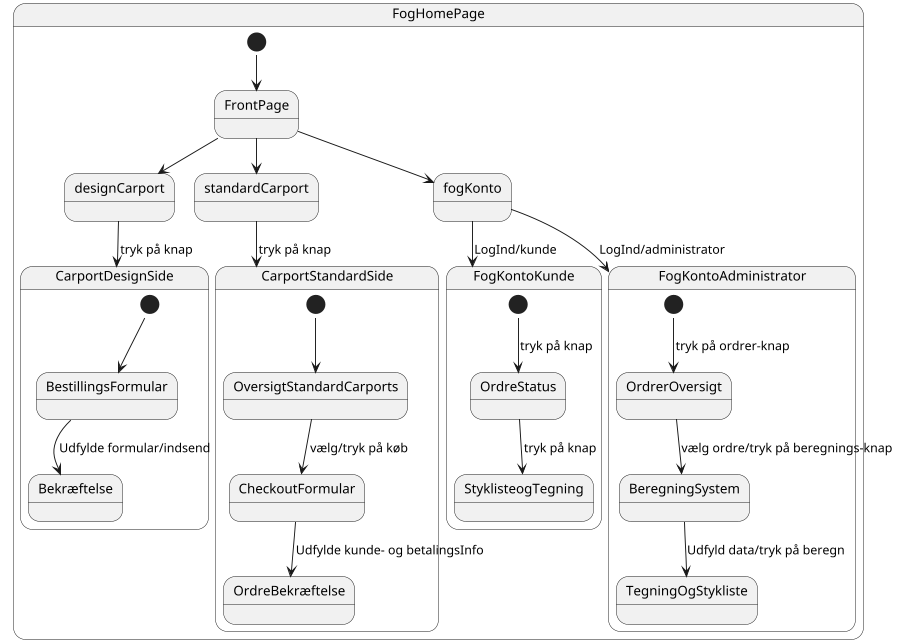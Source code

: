 @startuml
!pragma layout smetana

scale 900 width



state FogHomePage {

[*] --> FrontPage
  FrontPage --> designCarport
  FrontPage --> standardCarport
  FrontPage --> fogKonto





  state CarportDesignSide{
  designCarport --> CarportDesignSide : tryk på knap
  [*]--> BestillingsFormular
  BestillingsFormular--> Bekræftelse : Udfylde formular/indsend
  }

  state CarportStandardSide {
  standardCarport --> CarportStandardSide : tryk på knap
  [*]--> OversigtStandardCarports
  OversigtStandardCarports--> CheckoutFormular : vælg/tryk på køb
  CheckoutFormular --> OrdreBekræftelse:Udfylde kunde- og betalingsInfo

}

  fogKonto --> FogKontoKunde : LogInd/kunde
  fogKonto --> FogKontoAdministrator : LogInd/administrator



}

state FogKontoAdministrator {
[*]-->OrdrerOversigt: tryk på ordrer-knap
OrdrerOversigt-->BeregningSystem :vælg ordre/tryk på beregnings-knap
BeregningSystem-->TegningOgStykliste :Udfyld data/tryk på beregn

}

state FogKontoKunde {


[*]-->OrdreStatus :tryk på knap
OrdreStatus-->StyklisteogTegning :tryk på knap

}

@enduml
